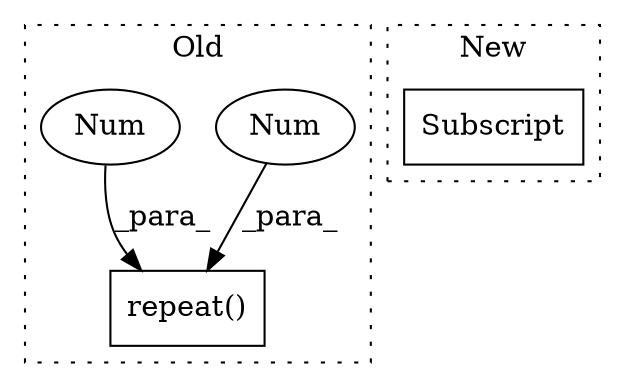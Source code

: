 digraph G {
subgraph cluster0 {
1 [label="repeat()" a="75" s="1574,1623" l="22,1" shape="box"];
3 [label="Num" a="76" s="1596" l="1" shape="ellipse"];
4 [label="Num" a="76" s="1599" l="1" shape="ellipse"];
label = "Old";
style="dotted";
}
subgraph cluster1 {
2 [label="Subscript" a="63" s="1515,0" l="11,0" shape="box"];
label = "New";
style="dotted";
}
3 -> 1 [label="_para_"];
4 -> 1 [label="_para_"];
}